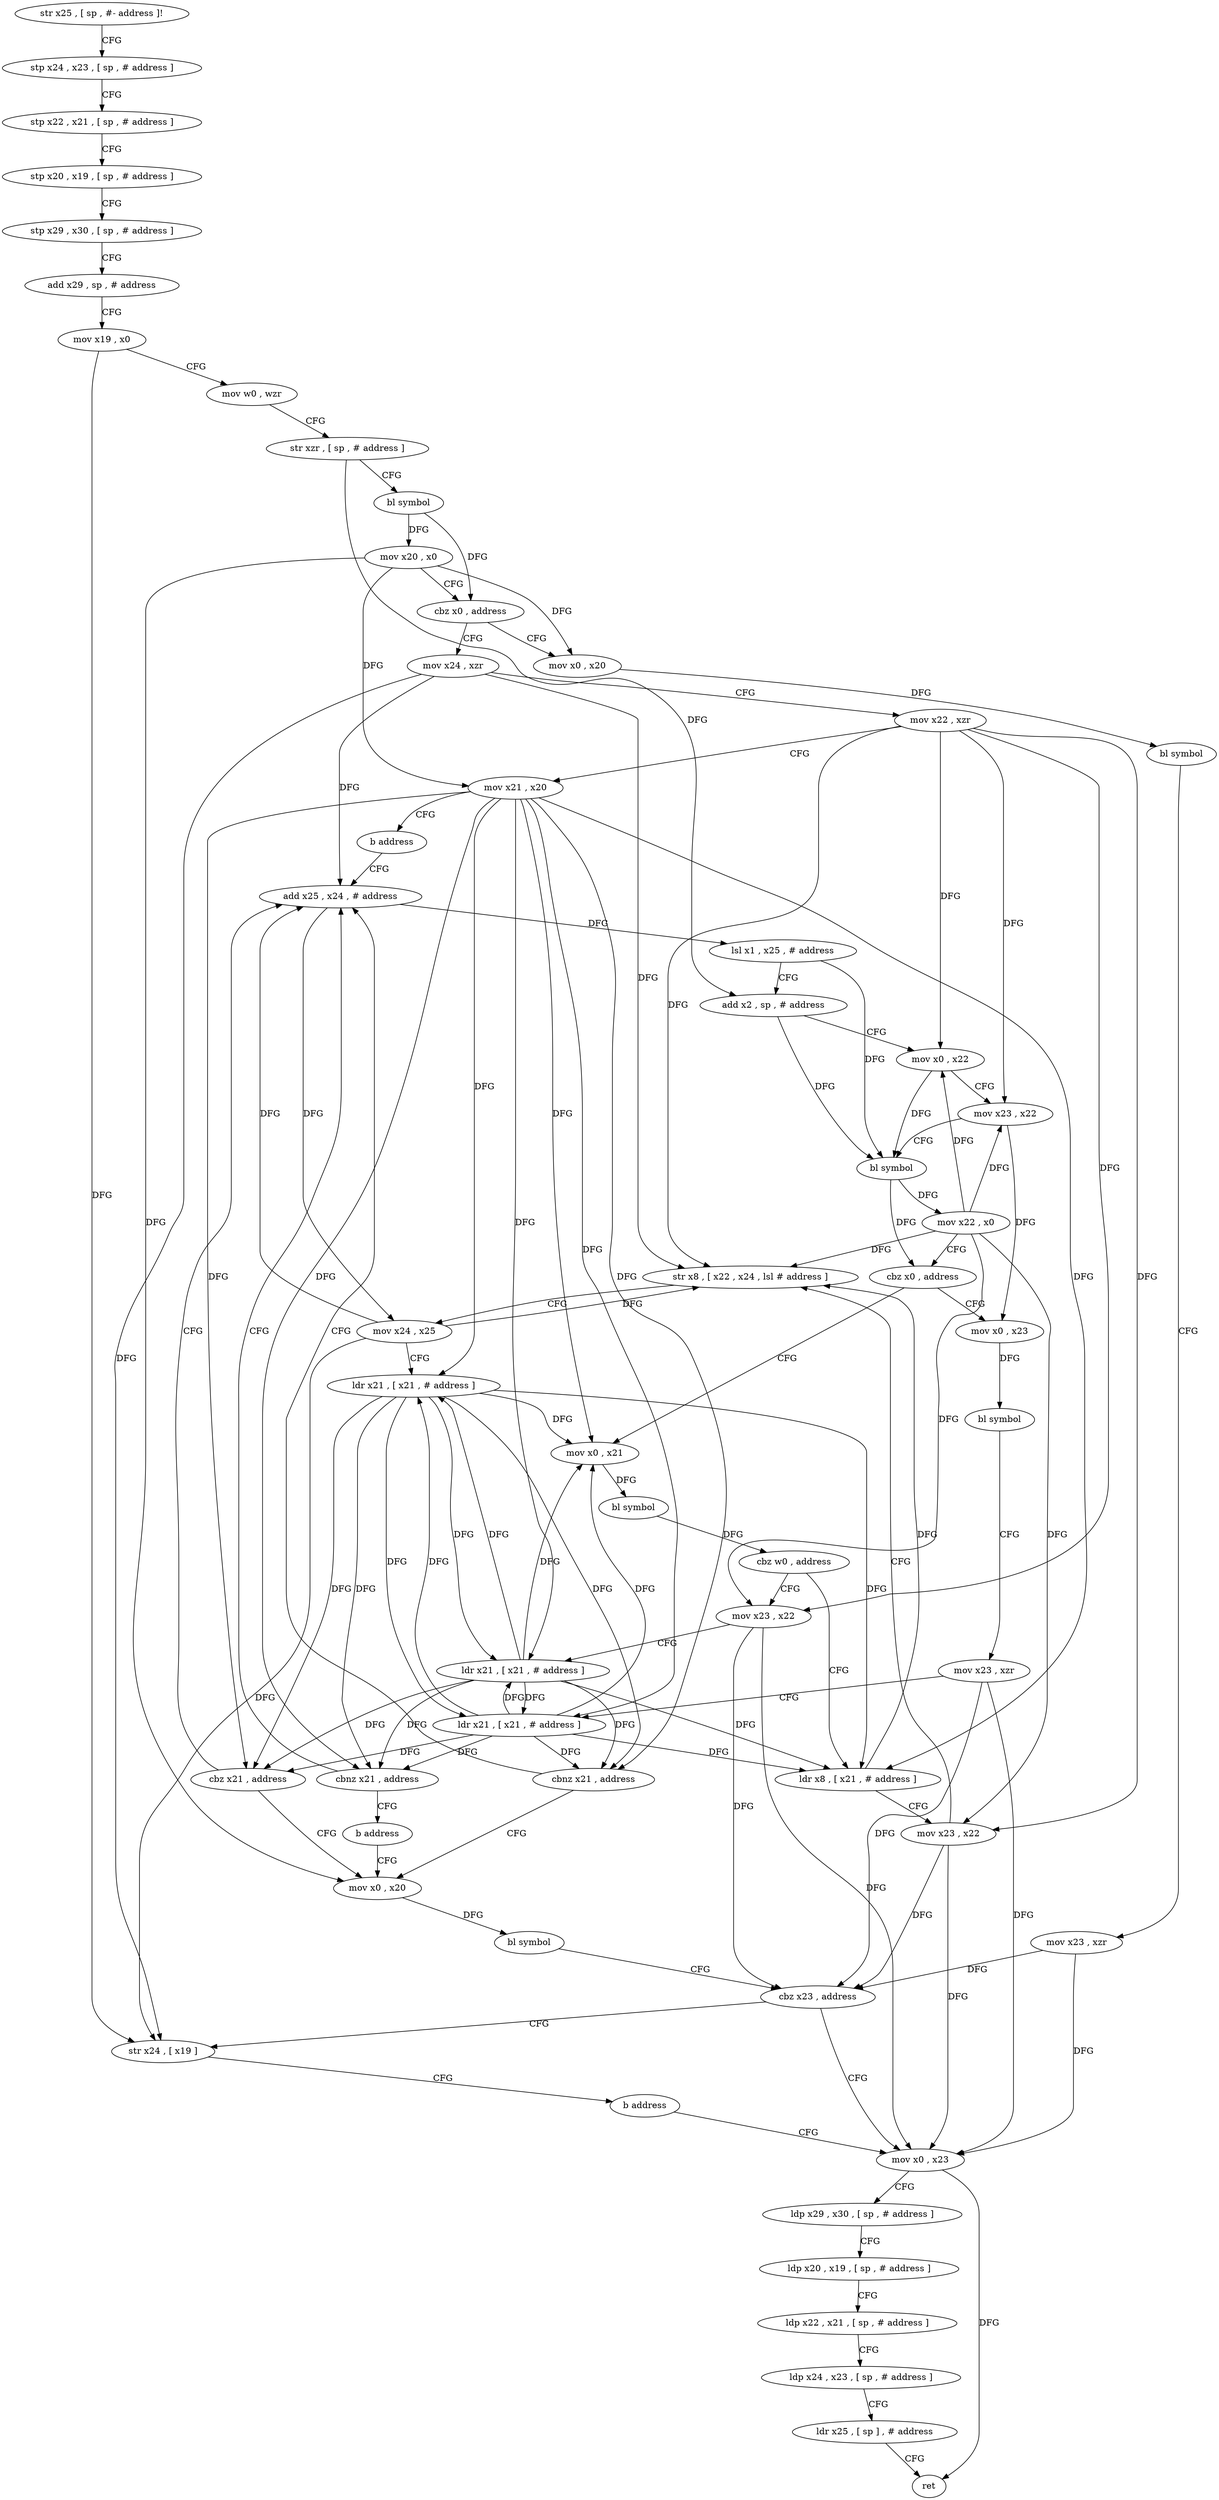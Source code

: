 digraph "func" {
"4241152" [label = "str x25 , [ sp , #- address ]!" ]
"4241156" [label = "stp x24 , x23 , [ sp , # address ]" ]
"4241160" [label = "stp x22 , x21 , [ sp , # address ]" ]
"4241164" [label = "stp x20 , x19 , [ sp , # address ]" ]
"4241168" [label = "stp x29 , x30 , [ sp , # address ]" ]
"4241172" [label = "add x29 , sp , # address" ]
"4241176" [label = "mov x19 , x0" ]
"4241180" [label = "mov w0 , wzr" ]
"4241184" [label = "str xzr , [ sp , # address ]" ]
"4241188" [label = "bl symbol" ]
"4241192" [label = "mov x20 , x0" ]
"4241196" [label = "cbz x0 , address" ]
"4241340" [label = "mov x0 , x20" ]
"4241200" [label = "mov x24 , xzr" ]
"4241344" [label = "bl symbol" ]
"4241348" [label = "mov x23 , xzr" ]
"4241352" [label = "mov x0 , x23" ]
"4241204" [label = "mov x22 , xzr" ]
"4241208" [label = "mov x21 , x20" ]
"4241212" [label = "b address" ]
"4241236" [label = "add x25 , x24 , # address" ]
"4241240" [label = "lsl x1 , x25 , # address" ]
"4241244" [label = "add x2 , sp , # address" ]
"4241248" [label = "mov x0 , x22" ]
"4241252" [label = "mov x23 , x22" ]
"4241256" [label = "bl symbol" ]
"4241260" [label = "mov x22 , x0" ]
"4241264" [label = "cbz x0 , address" ]
"4241216" [label = "mov x0 , x23" ]
"4241268" [label = "mov x0 , x21" ]
"4241220" [label = "bl symbol" ]
"4241224" [label = "mov x23 , xzr" ]
"4241228" [label = "ldr x21 , [ x21 , # address ]" ]
"4241232" [label = "cbz x21 , address" ]
"4241320" [label = "mov x0 , x20" ]
"4241272" [label = "bl symbol" ]
"4241276" [label = "cbz w0 , address" ]
"4241296" [label = "ldr x8 , [ x21 , # address ]" ]
"4241280" [label = "mov x23 , x22" ]
"4241324" [label = "bl symbol" ]
"4241328" [label = "cbz x23 , address" ]
"4241332" [label = "str x24 , [ x19 ]" ]
"4241300" [label = "mov x23 , x22" ]
"4241304" [label = "str x8 , [ x22 , x24 , lsl # address ]" ]
"4241308" [label = "mov x24 , x25" ]
"4241312" [label = "ldr x21 , [ x21 , # address ]" ]
"4241316" [label = "cbnz x21 , address" ]
"4241284" [label = "ldr x21 , [ x21 , # address ]" ]
"4241288" [label = "cbnz x21 , address" ]
"4241292" [label = "b address" ]
"4241356" [label = "ldp x29 , x30 , [ sp , # address ]" ]
"4241360" [label = "ldp x20 , x19 , [ sp , # address ]" ]
"4241364" [label = "ldp x22 , x21 , [ sp , # address ]" ]
"4241368" [label = "ldp x24 , x23 , [ sp , # address ]" ]
"4241372" [label = "ldr x25 , [ sp ] , # address" ]
"4241376" [label = "ret" ]
"4241336" [label = "b address" ]
"4241152" -> "4241156" [ label = "CFG" ]
"4241156" -> "4241160" [ label = "CFG" ]
"4241160" -> "4241164" [ label = "CFG" ]
"4241164" -> "4241168" [ label = "CFG" ]
"4241168" -> "4241172" [ label = "CFG" ]
"4241172" -> "4241176" [ label = "CFG" ]
"4241176" -> "4241180" [ label = "CFG" ]
"4241176" -> "4241332" [ label = "DFG" ]
"4241180" -> "4241184" [ label = "CFG" ]
"4241184" -> "4241188" [ label = "CFG" ]
"4241184" -> "4241244" [ label = "DFG" ]
"4241188" -> "4241192" [ label = "DFG" ]
"4241188" -> "4241196" [ label = "DFG" ]
"4241192" -> "4241196" [ label = "CFG" ]
"4241192" -> "4241340" [ label = "DFG" ]
"4241192" -> "4241208" [ label = "DFG" ]
"4241192" -> "4241320" [ label = "DFG" ]
"4241196" -> "4241340" [ label = "CFG" ]
"4241196" -> "4241200" [ label = "CFG" ]
"4241340" -> "4241344" [ label = "DFG" ]
"4241200" -> "4241204" [ label = "CFG" ]
"4241200" -> "4241236" [ label = "DFG" ]
"4241200" -> "4241304" [ label = "DFG" ]
"4241200" -> "4241332" [ label = "DFG" ]
"4241344" -> "4241348" [ label = "CFG" ]
"4241348" -> "4241352" [ label = "DFG" ]
"4241348" -> "4241328" [ label = "DFG" ]
"4241352" -> "4241356" [ label = "CFG" ]
"4241352" -> "4241376" [ label = "DFG" ]
"4241204" -> "4241208" [ label = "CFG" ]
"4241204" -> "4241248" [ label = "DFG" ]
"4241204" -> "4241252" [ label = "DFG" ]
"4241204" -> "4241300" [ label = "DFG" ]
"4241204" -> "4241304" [ label = "DFG" ]
"4241204" -> "4241280" [ label = "DFG" ]
"4241208" -> "4241212" [ label = "CFG" ]
"4241208" -> "4241228" [ label = "DFG" ]
"4241208" -> "4241232" [ label = "DFG" ]
"4241208" -> "4241268" [ label = "DFG" ]
"4241208" -> "4241296" [ label = "DFG" ]
"4241208" -> "4241312" [ label = "DFG" ]
"4241208" -> "4241316" [ label = "DFG" ]
"4241208" -> "4241284" [ label = "DFG" ]
"4241208" -> "4241288" [ label = "DFG" ]
"4241212" -> "4241236" [ label = "CFG" ]
"4241236" -> "4241240" [ label = "DFG" ]
"4241236" -> "4241308" [ label = "DFG" ]
"4241240" -> "4241244" [ label = "CFG" ]
"4241240" -> "4241256" [ label = "DFG" ]
"4241244" -> "4241248" [ label = "CFG" ]
"4241244" -> "4241256" [ label = "DFG" ]
"4241248" -> "4241252" [ label = "CFG" ]
"4241248" -> "4241256" [ label = "DFG" ]
"4241252" -> "4241256" [ label = "CFG" ]
"4241252" -> "4241216" [ label = "DFG" ]
"4241256" -> "4241260" [ label = "DFG" ]
"4241256" -> "4241264" [ label = "DFG" ]
"4241260" -> "4241264" [ label = "CFG" ]
"4241260" -> "4241248" [ label = "DFG" ]
"4241260" -> "4241252" [ label = "DFG" ]
"4241260" -> "4241300" [ label = "DFG" ]
"4241260" -> "4241304" [ label = "DFG" ]
"4241260" -> "4241280" [ label = "DFG" ]
"4241264" -> "4241216" [ label = "CFG" ]
"4241264" -> "4241268" [ label = "CFG" ]
"4241216" -> "4241220" [ label = "DFG" ]
"4241268" -> "4241272" [ label = "DFG" ]
"4241220" -> "4241224" [ label = "CFG" ]
"4241224" -> "4241228" [ label = "CFG" ]
"4241224" -> "4241352" [ label = "DFG" ]
"4241224" -> "4241328" [ label = "DFG" ]
"4241228" -> "4241232" [ label = "DFG" ]
"4241228" -> "4241268" [ label = "DFG" ]
"4241228" -> "4241296" [ label = "DFG" ]
"4241228" -> "4241312" [ label = "DFG" ]
"4241228" -> "4241316" [ label = "DFG" ]
"4241228" -> "4241284" [ label = "DFG" ]
"4241228" -> "4241288" [ label = "DFG" ]
"4241232" -> "4241320" [ label = "CFG" ]
"4241232" -> "4241236" [ label = "CFG" ]
"4241320" -> "4241324" [ label = "DFG" ]
"4241272" -> "4241276" [ label = "DFG" ]
"4241276" -> "4241296" [ label = "CFG" ]
"4241276" -> "4241280" [ label = "CFG" ]
"4241296" -> "4241300" [ label = "CFG" ]
"4241296" -> "4241304" [ label = "DFG" ]
"4241280" -> "4241284" [ label = "CFG" ]
"4241280" -> "4241352" [ label = "DFG" ]
"4241280" -> "4241328" [ label = "DFG" ]
"4241324" -> "4241328" [ label = "CFG" ]
"4241328" -> "4241352" [ label = "CFG" ]
"4241328" -> "4241332" [ label = "CFG" ]
"4241332" -> "4241336" [ label = "CFG" ]
"4241300" -> "4241304" [ label = "CFG" ]
"4241300" -> "4241352" [ label = "DFG" ]
"4241300" -> "4241328" [ label = "DFG" ]
"4241304" -> "4241308" [ label = "CFG" ]
"4241308" -> "4241312" [ label = "CFG" ]
"4241308" -> "4241236" [ label = "DFG" ]
"4241308" -> "4241304" [ label = "DFG" ]
"4241308" -> "4241332" [ label = "DFG" ]
"4241312" -> "4241316" [ label = "DFG" ]
"4241312" -> "4241228" [ label = "DFG" ]
"4241312" -> "4241232" [ label = "DFG" ]
"4241312" -> "4241268" [ label = "DFG" ]
"4241312" -> "4241296" [ label = "DFG" ]
"4241312" -> "4241284" [ label = "DFG" ]
"4241312" -> "4241288" [ label = "DFG" ]
"4241316" -> "4241236" [ label = "CFG" ]
"4241316" -> "4241320" [ label = "CFG" ]
"4241284" -> "4241288" [ label = "DFG" ]
"4241284" -> "4241228" [ label = "DFG" ]
"4241284" -> "4241232" [ label = "DFG" ]
"4241284" -> "4241268" [ label = "DFG" ]
"4241284" -> "4241296" [ label = "DFG" ]
"4241284" -> "4241312" [ label = "DFG" ]
"4241284" -> "4241316" [ label = "DFG" ]
"4241288" -> "4241236" [ label = "CFG" ]
"4241288" -> "4241292" [ label = "CFG" ]
"4241292" -> "4241320" [ label = "CFG" ]
"4241356" -> "4241360" [ label = "CFG" ]
"4241360" -> "4241364" [ label = "CFG" ]
"4241364" -> "4241368" [ label = "CFG" ]
"4241368" -> "4241372" [ label = "CFG" ]
"4241372" -> "4241376" [ label = "CFG" ]
"4241336" -> "4241352" [ label = "CFG" ]
}
